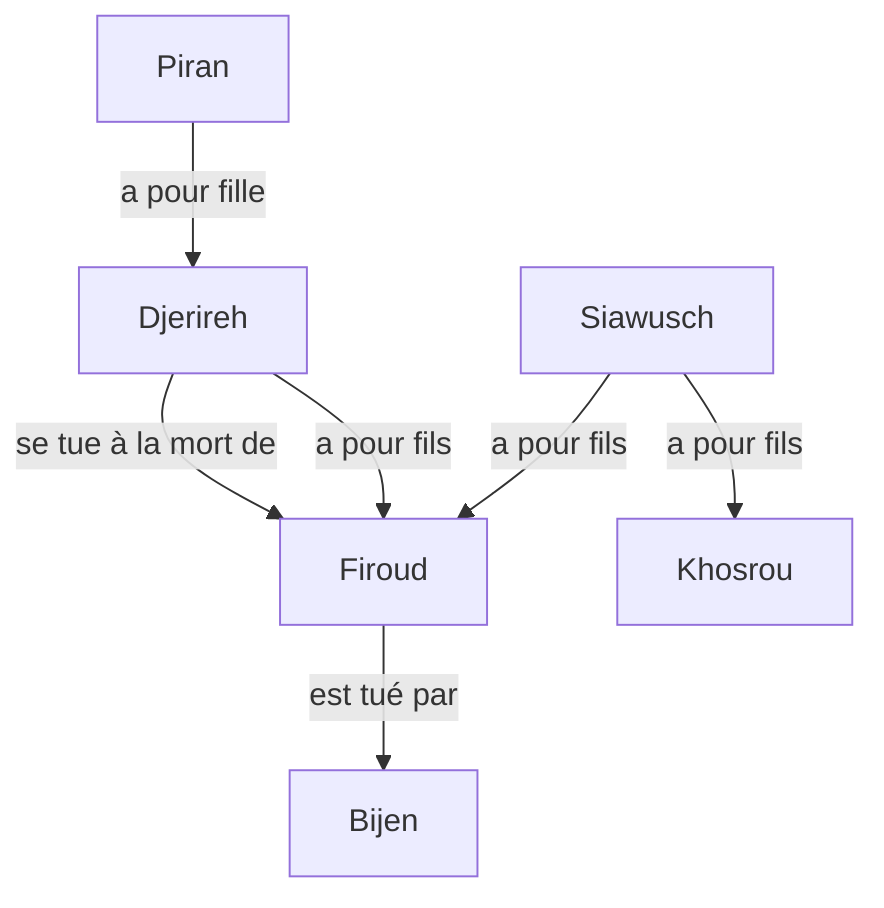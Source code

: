 graph TD
Piran --a pour fille--> Djerireh
Siawusch --a pour fils--> Khosrou
Djerireh --a pour fils--> Firoud
Siawusch --a pour fils--> Firoud
Djerireh --se tue à la mort de--> Firoud
Firoud --est tué par--> Bijen